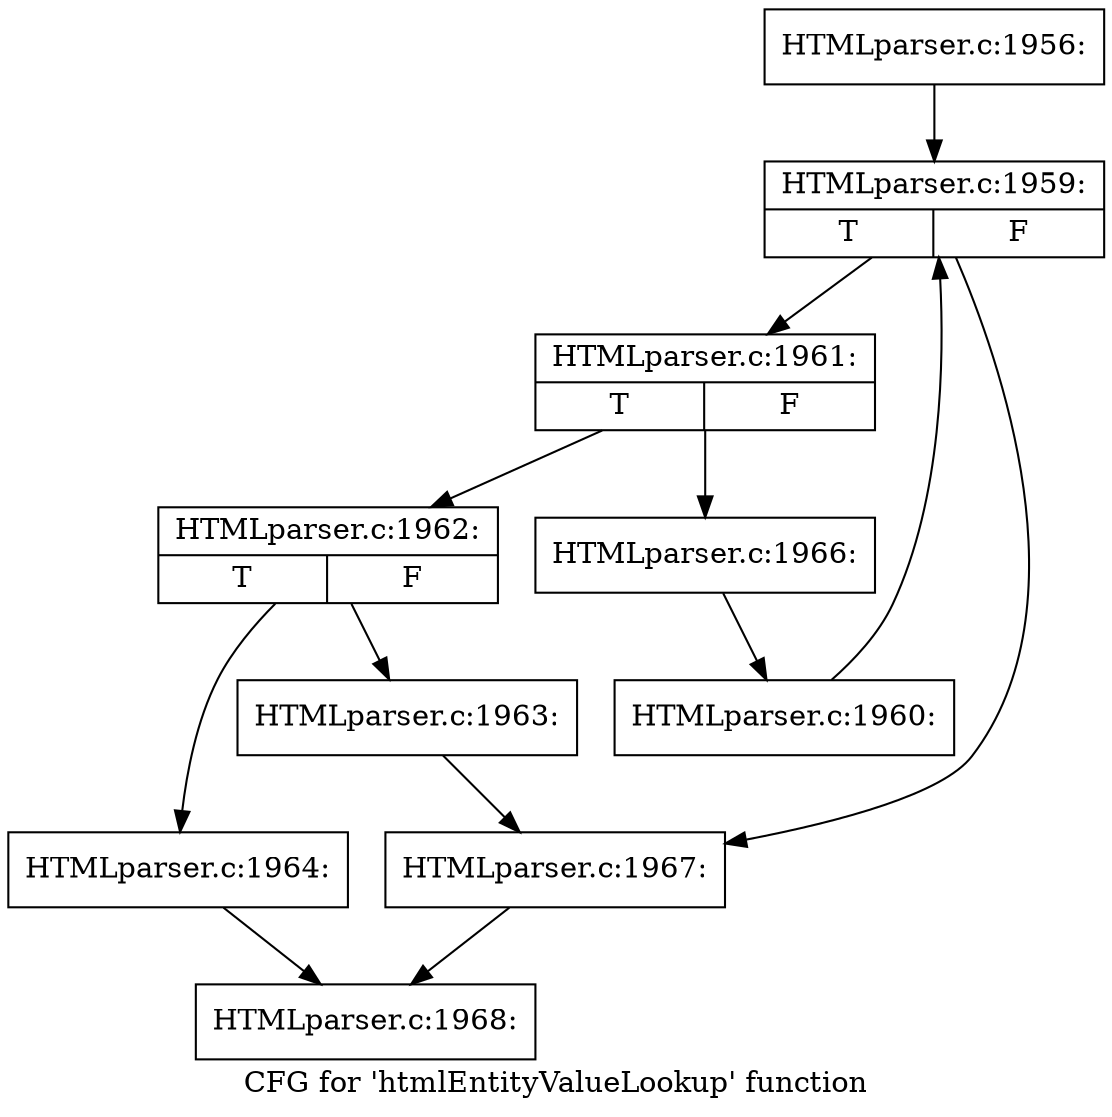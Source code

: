 digraph "CFG for 'htmlEntityValueLookup' function" {
	label="CFG for 'htmlEntityValueLookup' function";

	Node0x3b3a9c0 [shape=record,label="{HTMLparser.c:1956:}"];
	Node0x3b3a9c0 -> Node0x3b3a570;
	Node0x3b3a570 [shape=record,label="{HTMLparser.c:1959:|{<s0>T|<s1>F}}"];
	Node0x3b3a570 -> Node0x3b3a850;
	Node0x3b3a570 -> Node0x3b40390;
	Node0x3b3a850 [shape=record,label="{HTMLparser.c:1961:|{<s0>T|<s1>F}}"];
	Node0x3b3a850 -> Node0x3b45500;
	Node0x3b3a850 -> Node0x3b45550;
	Node0x3b45500 [shape=record,label="{HTMLparser.c:1962:|{<s0>T|<s1>F}}"];
	Node0x3b45500 -> Node0x3b45af0;
	Node0x3b45500 -> Node0x3b45b40;
	Node0x3b45af0 [shape=record,label="{HTMLparser.c:1963:}"];
	Node0x3b45af0 -> Node0x3b40390;
	Node0x3b45b40 [shape=record,label="{HTMLparser.c:1964:}"];
	Node0x3b45b40 -> Node0x3b3ab30;
	Node0x3b45550 [shape=record,label="{HTMLparser.c:1966:}"];
	Node0x3b45550 -> Node0x3b3a7c0;
	Node0x3b3a7c0 [shape=record,label="{HTMLparser.c:1960:}"];
	Node0x3b3a7c0 -> Node0x3b3a570;
	Node0x3b40390 [shape=record,label="{HTMLparser.c:1967:}"];
	Node0x3b40390 -> Node0x3b3ab30;
	Node0x3b3ab30 [shape=record,label="{HTMLparser.c:1968:}"];
}
